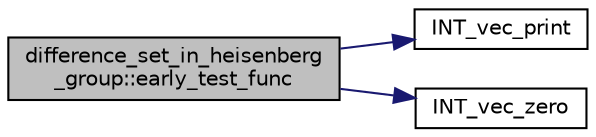 digraph "difference_set_in_heisenberg_group::early_test_func"
{
  edge [fontname="Helvetica",fontsize="10",labelfontname="Helvetica",labelfontsize="10"];
  node [fontname="Helvetica",fontsize="10",shape=record];
  rankdir="LR";
  Node1494 [label="difference_set_in_heisenberg\l_group::early_test_func",height=0.2,width=0.4,color="black", fillcolor="grey75", style="filled", fontcolor="black"];
  Node1494 -> Node1495 [color="midnightblue",fontsize="10",style="solid",fontname="Helvetica"];
  Node1495 [label="INT_vec_print",height=0.2,width=0.4,color="black", fillcolor="white", style="filled",URL="$df/dbf/sajeeb_8_c.html#a79a5901af0b47dd0d694109543c027fe"];
  Node1494 -> Node1496 [color="midnightblue",fontsize="10",style="solid",fontname="Helvetica"];
  Node1496 [label="INT_vec_zero",height=0.2,width=0.4,color="black", fillcolor="white", style="filled",URL="$df/dbf/sajeeb_8_c.html#aa8c9c7977203577026080f546fe4980f"];
}
